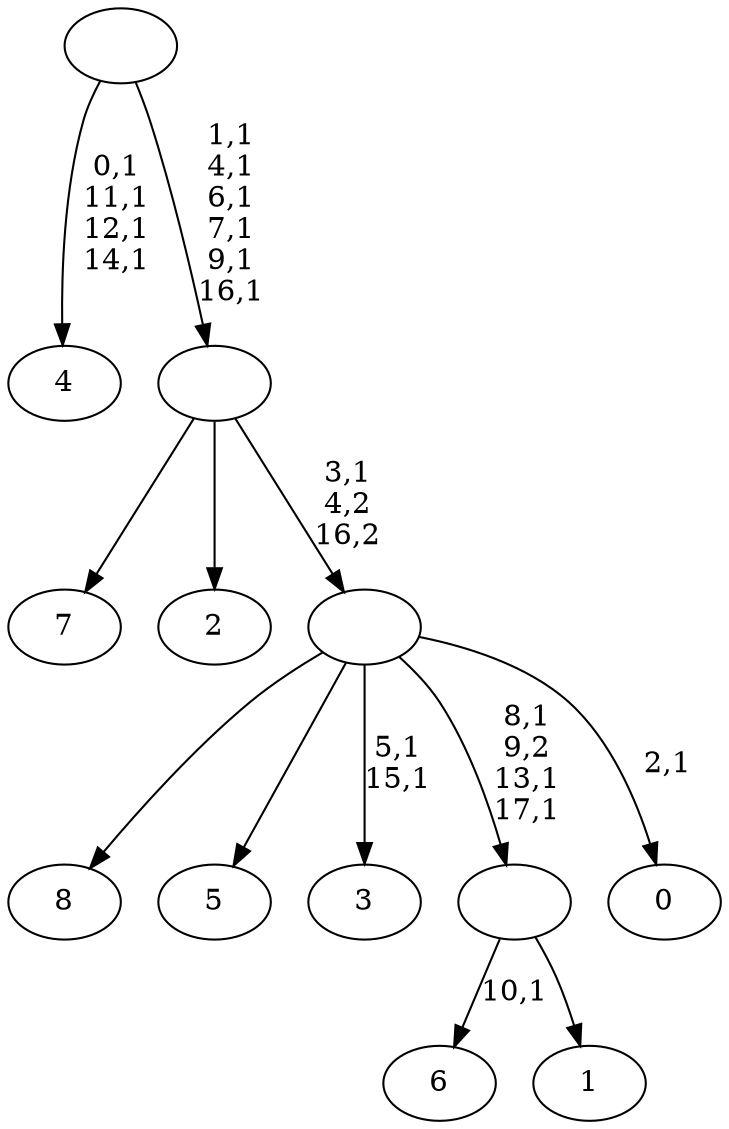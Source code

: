 digraph T {
	27 [label="8"]
	26 [label="7"]
	25 [label="6"]
	23 [label="5"]
	22 [label="4"]
	17 [label="3"]
	14 [label="2"]
	13 [label="1"]
	12 [label=""]
	9 [label="0"]
	7 [label=""]
	6 [label=""]
	0 [label=""]
	12 -> 25 [label="10,1"]
	12 -> 13 [label=""]
	7 -> 9 [label="2,1"]
	7 -> 12 [label="8,1\n9,2\n13,1\n17,1"]
	7 -> 17 [label="5,1\n15,1"]
	7 -> 27 [label=""]
	7 -> 23 [label=""]
	6 -> 26 [label=""]
	6 -> 14 [label=""]
	6 -> 7 [label="3,1\n4,2\n16,2"]
	0 -> 6 [label="1,1\n4,1\n6,1\n7,1\n9,1\n16,1"]
	0 -> 22 [label="0,1\n11,1\n12,1\n14,1"]
}
